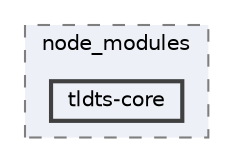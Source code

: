 digraph "C:/Users/arisc/OneDrive/Documents/GitHub/FINAL/EcoEats-Project/node_modules/tldts-core"
{
 // LATEX_PDF_SIZE
  bgcolor="transparent";
  edge [fontname=Helvetica,fontsize=10,labelfontname=Helvetica,labelfontsize=10];
  node [fontname=Helvetica,fontsize=10,shape=box,height=0.2,width=0.4];
  compound=true
  subgraph clusterdir_5091f2b68170d33f954320199e2fed0a {
    graph [ bgcolor="#edf0f7", pencolor="grey50", label="node_modules", fontname=Helvetica,fontsize=10 style="filled,dashed", URL="dir_5091f2b68170d33f954320199e2fed0a.html",tooltip=""]
  dir_ac6df6f305f9ca24b7ec45124bfd01d9 [label="tldts-core", fillcolor="#edf0f7", color="grey25", style="filled,bold", URL="dir_ac6df6f305f9ca24b7ec45124bfd01d9.html",tooltip=""];
  }
}
